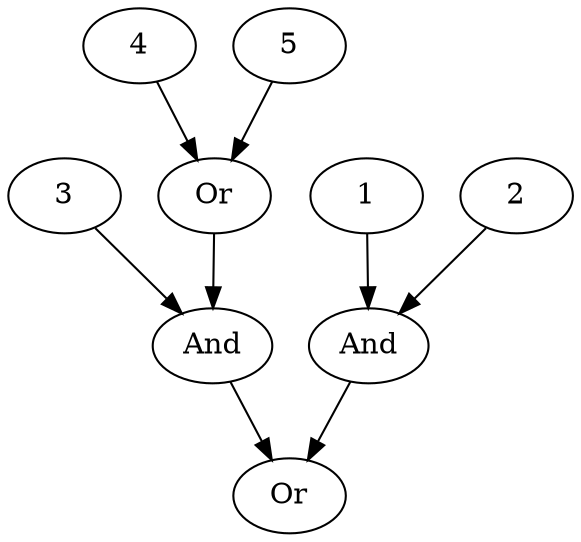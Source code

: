 #@author: Juan Luengo
digraph {
0 [operator="AND",label="And",canberoot="1",comment="40",xpos="0",ypos="0"];
1 [operator="BE",name="38",distribution="Attacker",probability="1.0",uncertainty="0.0",probabilitydelta="0.0"cost="88.0",cost_uncertainty="0.07099694508473367",cost_probabilitydelta="0.05"delay="49.0",delay_uncertainty="0.012208429352713749",delay_probabilitydelta="0.05",canberoot="1",comment="38",xpos="0",ypos="0"];
2 [operator="BE",name="35",distribution="Attacker",probability="1.0",uncertainty="0.0",probabilitydelta="0.0"cost="14.0",cost_uncertainty="0.09110724172066886",cost_probabilitydelta="0.05"delay="28.0",delay_uncertainty="0.0807807256313055",delay_probabilitydelta="0.05",canberoot="1",comment="35",xpos="0",ypos="0"];
3 [operator="BE",name="38",distribution="Attacker",probability="1.0",uncertainty="0.0",probabilitydelta="0.0"cost="88.0",cost_uncertainty="0.07099694508473367",cost_probabilitydelta="0.05"delay="49.0",delay_uncertainty="0.012208429352713749",delay_probabilitydelta="0.05",canberoot="1",comment="38",xpos="0",ypos="0"];
4 [operator="BE",name="17",distribution="Attacker",probability="1.0",uncertainty="0.0",probabilitydelta="0.0"cost="86.0",cost_uncertainty="0.019726101411308077",cost_probabilitydelta="0.05"delay="58.0",delay_uncertainty="0.013251265326623763",delay_probabilitydelta="0.05",canberoot="1",comment="17",xpos="0",ypos="0"];
5 [operator="BE",name="1",distribution="Attacker",probability="1.0",uncertainty="0.0",probabilitydelta="0.0"cost="55.0",cost_uncertainty="0.058421881006212324",cost_probabilitydelta="0.05"delay="53.0",delay_uncertainty="0.061569712920534786",delay_probabilitydelta="0.05",canberoot="1",comment="1",xpos="0",ypos="0"];
6 [operator="OR",label="Or",canberoot="1",comment="40",xpos="0",ypos="0"];
7 [operator="AND",label="And",canberoot="1",comment="40",xpos="0",ypos="0"];
8 [operator="OR",label="Or",canberoot="1",comment="44",xpos="0",ypos="0"];


0->8;
1->0;
2->0;
3->7;
4->6;
5->6;
6->7;
7->8;
}
